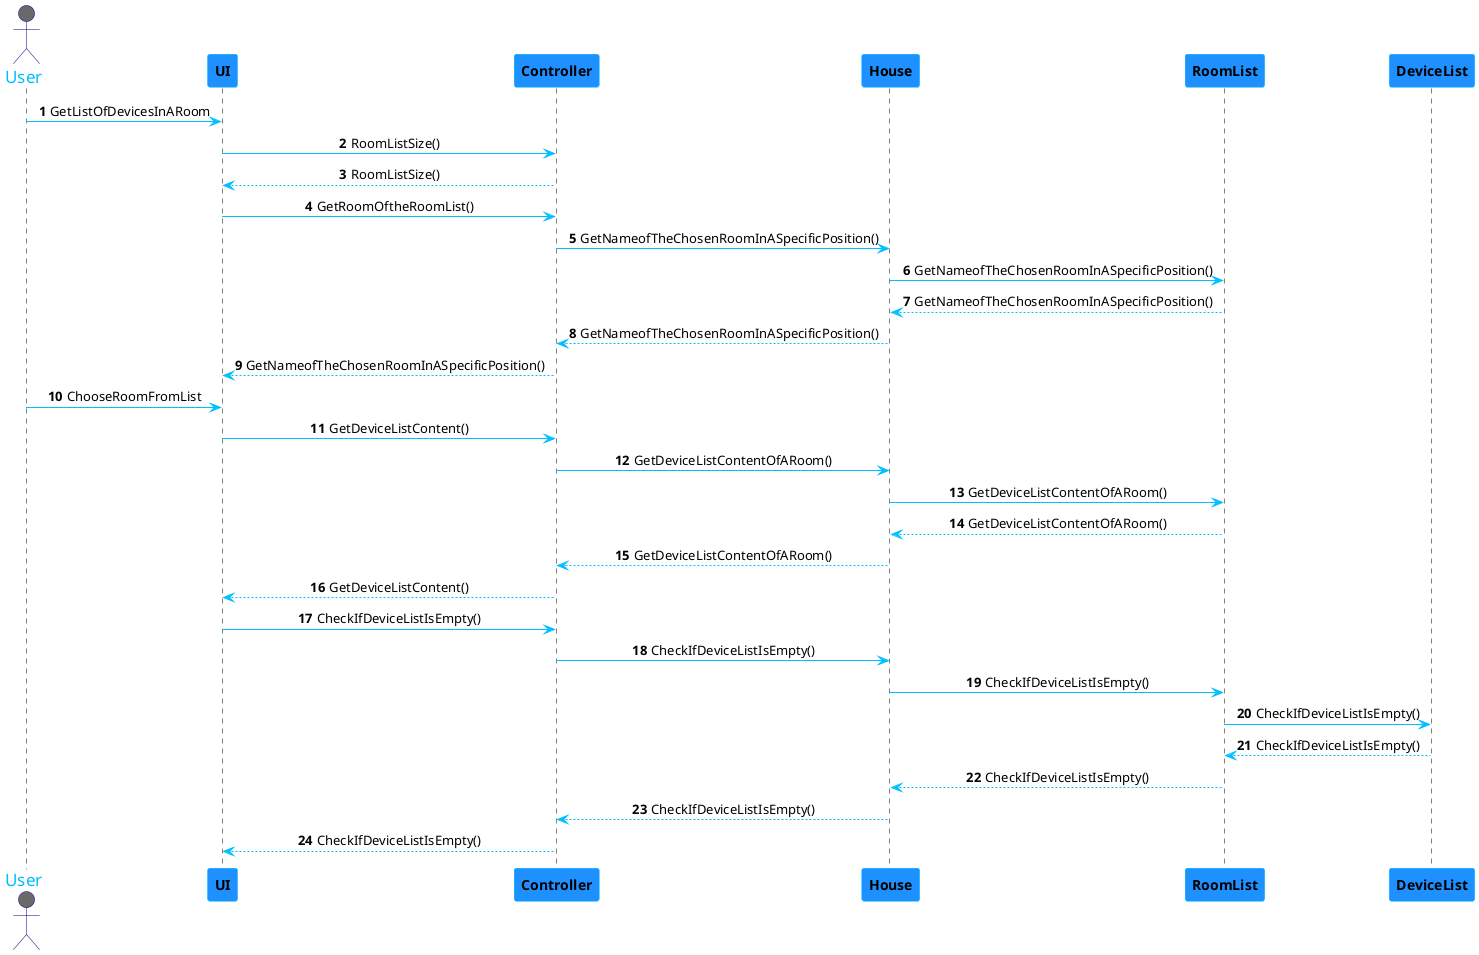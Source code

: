 @startuml
skinparam sequenceMessageAlign center
skinparam sequence {
	ArrowColor DeepSkyBlue
	ActorBorderColor DarkBlue
	LifeLineBorderColor black
	LifeLineBackgroundColor #A9DCDF

	ParticipantBorderColor DeepSkyBlue
	ParticipantBackgroundColor DodgerBlue
	ParticipantFontStyle Bold

	ActorBackgroundColor DimGrey
	ActorFontColor DeepSkyBlue
	ActorFontSize 17
	ActorFontName Aapex
}

autonumber
actor User
User -> UI: GetListOfDevicesInARoom
UI -> Controller: RoomListSize()
UI <-- Controller: RoomListSize()
UI -> Controller: GetRoomOftheRoomList()
Controller -> House: GetNameofTheChosenRoomInASpecificPosition()
House -> RoomList: GetNameofTheChosenRoomInASpecificPosition()
House <-- RoomList: GetNameofTheChosenRoomInASpecificPosition()
Controller <-- House: GetNameofTheChosenRoomInASpecificPosition()
UI <-- Controller: GetNameofTheChosenRoomInASpecificPosition()

User -> UI: ChooseRoomFromList
UI -> Controller: GetDeviceListContent()
Controller -> House: GetDeviceListContentOfARoom()
House -> RoomList: GetDeviceListContentOfARoom()
House <-- RoomList: GetDeviceListContentOfARoom()
Controller <-- House: GetDeviceListContentOfARoom()
UI <-- Controller: GetDeviceListContent()

UI -> Controller: CheckIfDeviceListIsEmpty()
Controller -> House: CheckIfDeviceListIsEmpty()
House -> RoomList: CheckIfDeviceListIsEmpty()
RoomList -> DeviceList: CheckIfDeviceListIsEmpty()
RoomList <-- DeviceList: CheckIfDeviceListIsEmpty()
House <-- RoomList: CheckIfDeviceListIsEmpty()
Controller <-- House: CheckIfDeviceListIsEmpty()
UI <-- Controller: CheckIfDeviceListIsEmpty()
@enduml